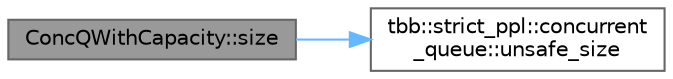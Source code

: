 digraph "ConcQWithCapacity::size"
{
 // LATEX_PDF_SIZE
  bgcolor="transparent";
  edge [fontname=Helvetica,fontsize=10,labelfontname=Helvetica,labelfontsize=10];
  node [fontname=Helvetica,fontsize=10,shape=box,height=0.2,width=0.4];
  rankdir="LR";
  Node1 [id="Node000001",label="ConcQWithCapacity::size",height=0.2,width=0.4,color="gray40", fillcolor="grey60", style="filled", fontcolor="black",tooltip=" "];
  Node1 -> Node2 [id="edge1_Node000001_Node000002",color="steelblue1",style="solid",tooltip=" "];
  Node2 [id="Node000002",label="tbb::strict_ppl::concurrent\l_queue::unsafe_size",height=0.2,width=0.4,color="grey40", fillcolor="white", style="filled",URL="$classtbb_1_1strict__ppl_1_1concurrent__queue.html#a32387912f28564a40b600f0bab35a6ba",tooltip="Return the number of items in the queue; thread unsafe"];
}
